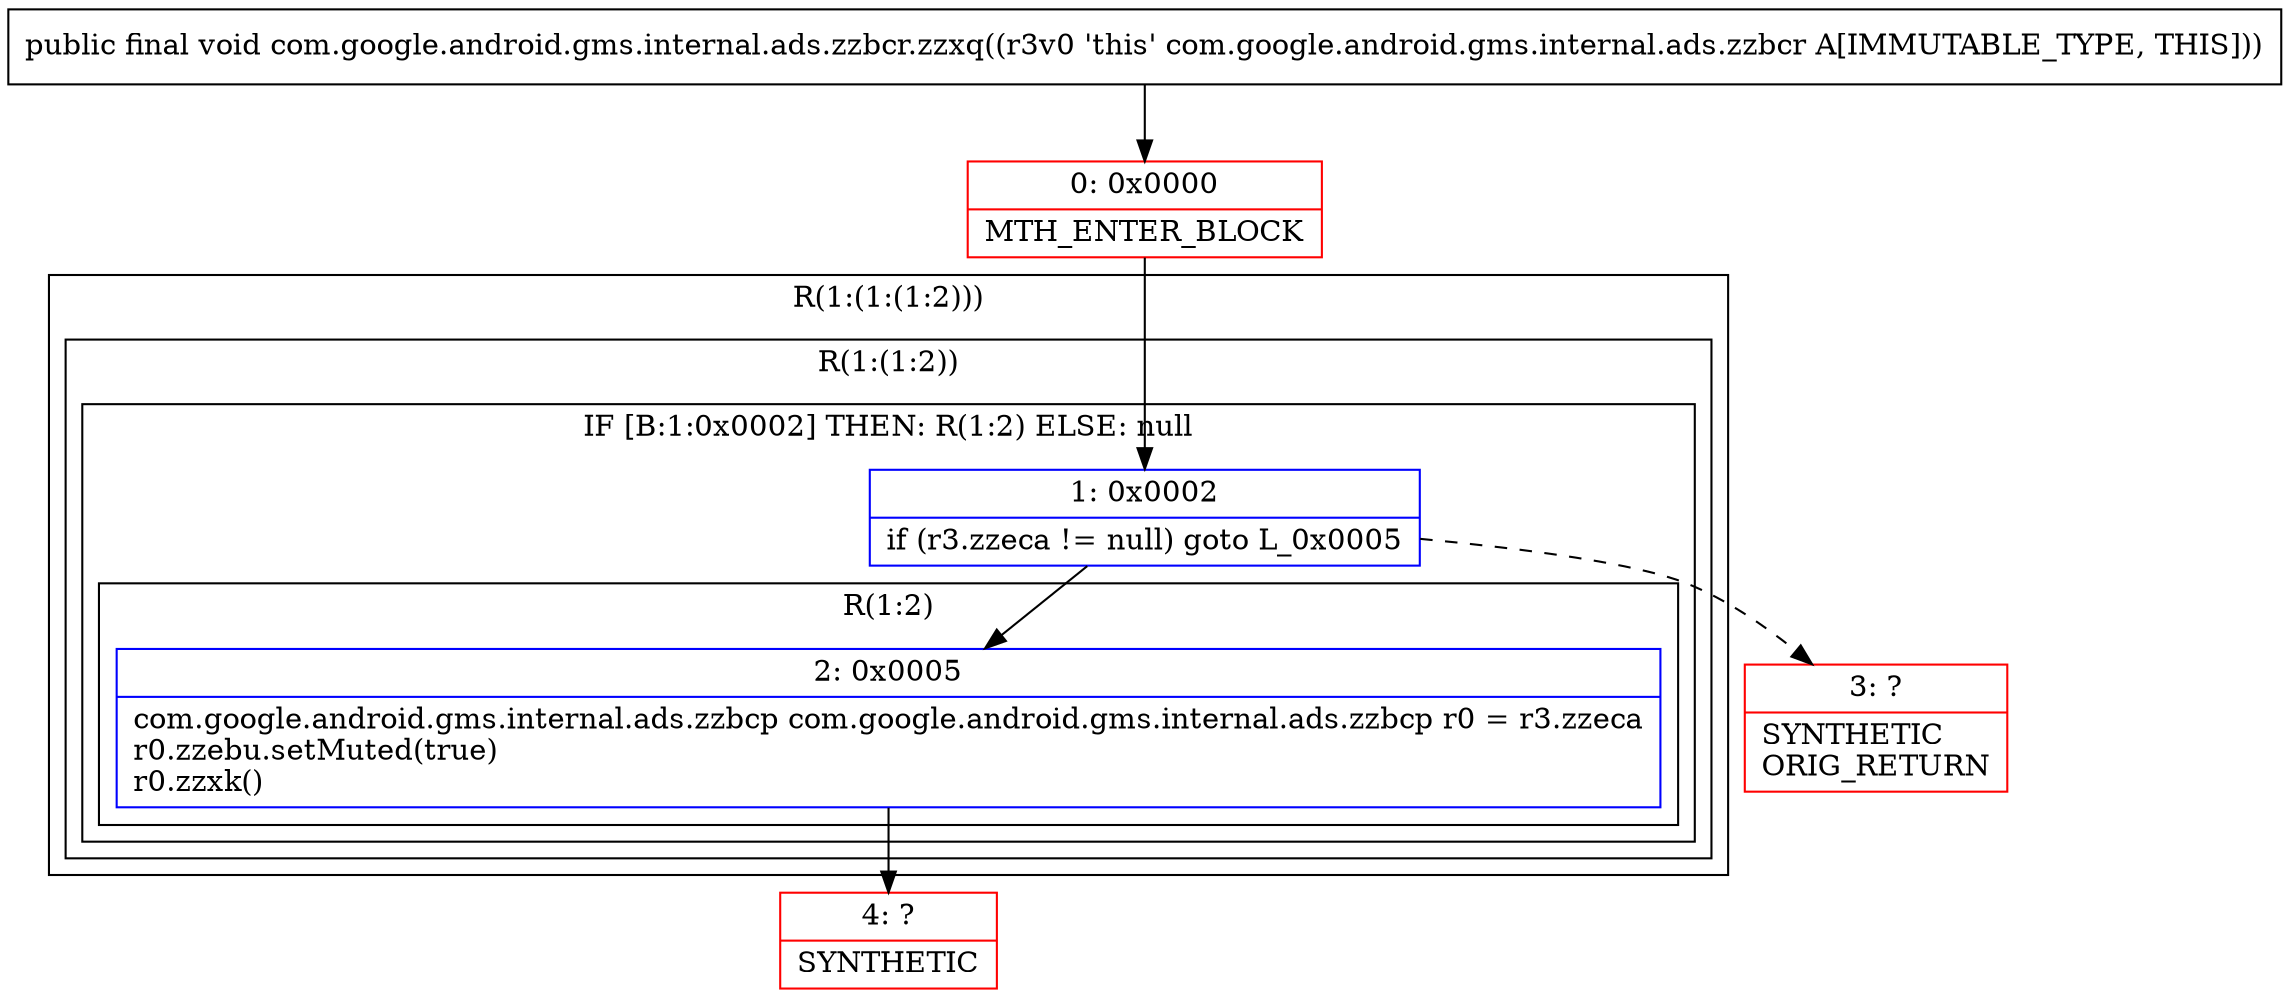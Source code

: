 digraph "CFG forcom.google.android.gms.internal.ads.zzbcr.zzxq()V" {
subgraph cluster_Region_1020685917 {
label = "R(1:(1:(1:2)))";
node [shape=record,color=blue];
subgraph cluster_Region_882074084 {
label = "R(1:(1:2))";
node [shape=record,color=blue];
subgraph cluster_IfRegion_183220024 {
label = "IF [B:1:0x0002] THEN: R(1:2) ELSE: null";
node [shape=record,color=blue];
Node_1 [shape=record,label="{1\:\ 0x0002|if (r3.zzeca != null) goto L_0x0005\l}"];
subgraph cluster_Region_1146702144 {
label = "R(1:2)";
node [shape=record,color=blue];
Node_2 [shape=record,label="{2\:\ 0x0005|com.google.android.gms.internal.ads.zzbcp com.google.android.gms.internal.ads.zzbcp r0 = r3.zzeca\lr0.zzebu.setMuted(true)\lr0.zzxk()\l}"];
}
}
}
}
Node_0 [shape=record,color=red,label="{0\:\ 0x0000|MTH_ENTER_BLOCK\l}"];
Node_3 [shape=record,color=red,label="{3\:\ ?|SYNTHETIC\lORIG_RETURN\l}"];
Node_4 [shape=record,color=red,label="{4\:\ ?|SYNTHETIC\l}"];
MethodNode[shape=record,label="{public final void com.google.android.gms.internal.ads.zzbcr.zzxq((r3v0 'this' com.google.android.gms.internal.ads.zzbcr A[IMMUTABLE_TYPE, THIS])) }"];
MethodNode -> Node_0;
Node_1 -> Node_2;
Node_1 -> Node_3[style=dashed];
Node_2 -> Node_4;
Node_0 -> Node_1;
}

